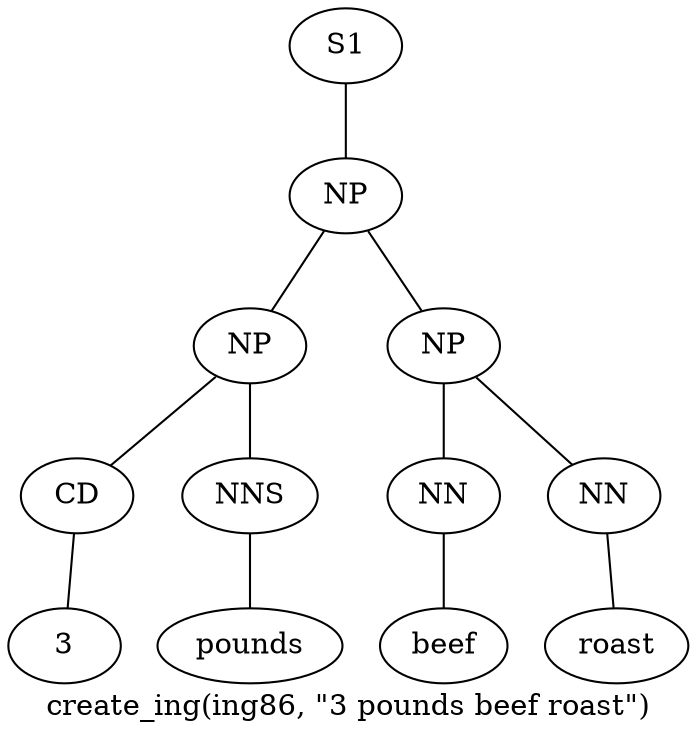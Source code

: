 graph SyntaxGraph {
	label = "create_ing(ing86, \"3 pounds beef roast\")";
	Node0 [label="S1"];
	Node1 [label="NP"];
	Node2 [label="NP"];
	Node3 [label="CD"];
	Node4 [label="3"];
	Node5 [label="NNS"];
	Node6 [label="pounds"];
	Node7 [label="NP"];
	Node8 [label="NN"];
	Node9 [label="beef"];
	Node10 [label="NN"];
	Node11 [label="roast"];

	Node0 -- Node1;
	Node1 -- Node2;
	Node1 -- Node7;
	Node2 -- Node3;
	Node2 -- Node5;
	Node3 -- Node4;
	Node5 -- Node6;
	Node7 -- Node8;
	Node7 -- Node10;
	Node8 -- Node9;
	Node10 -- Node11;
}